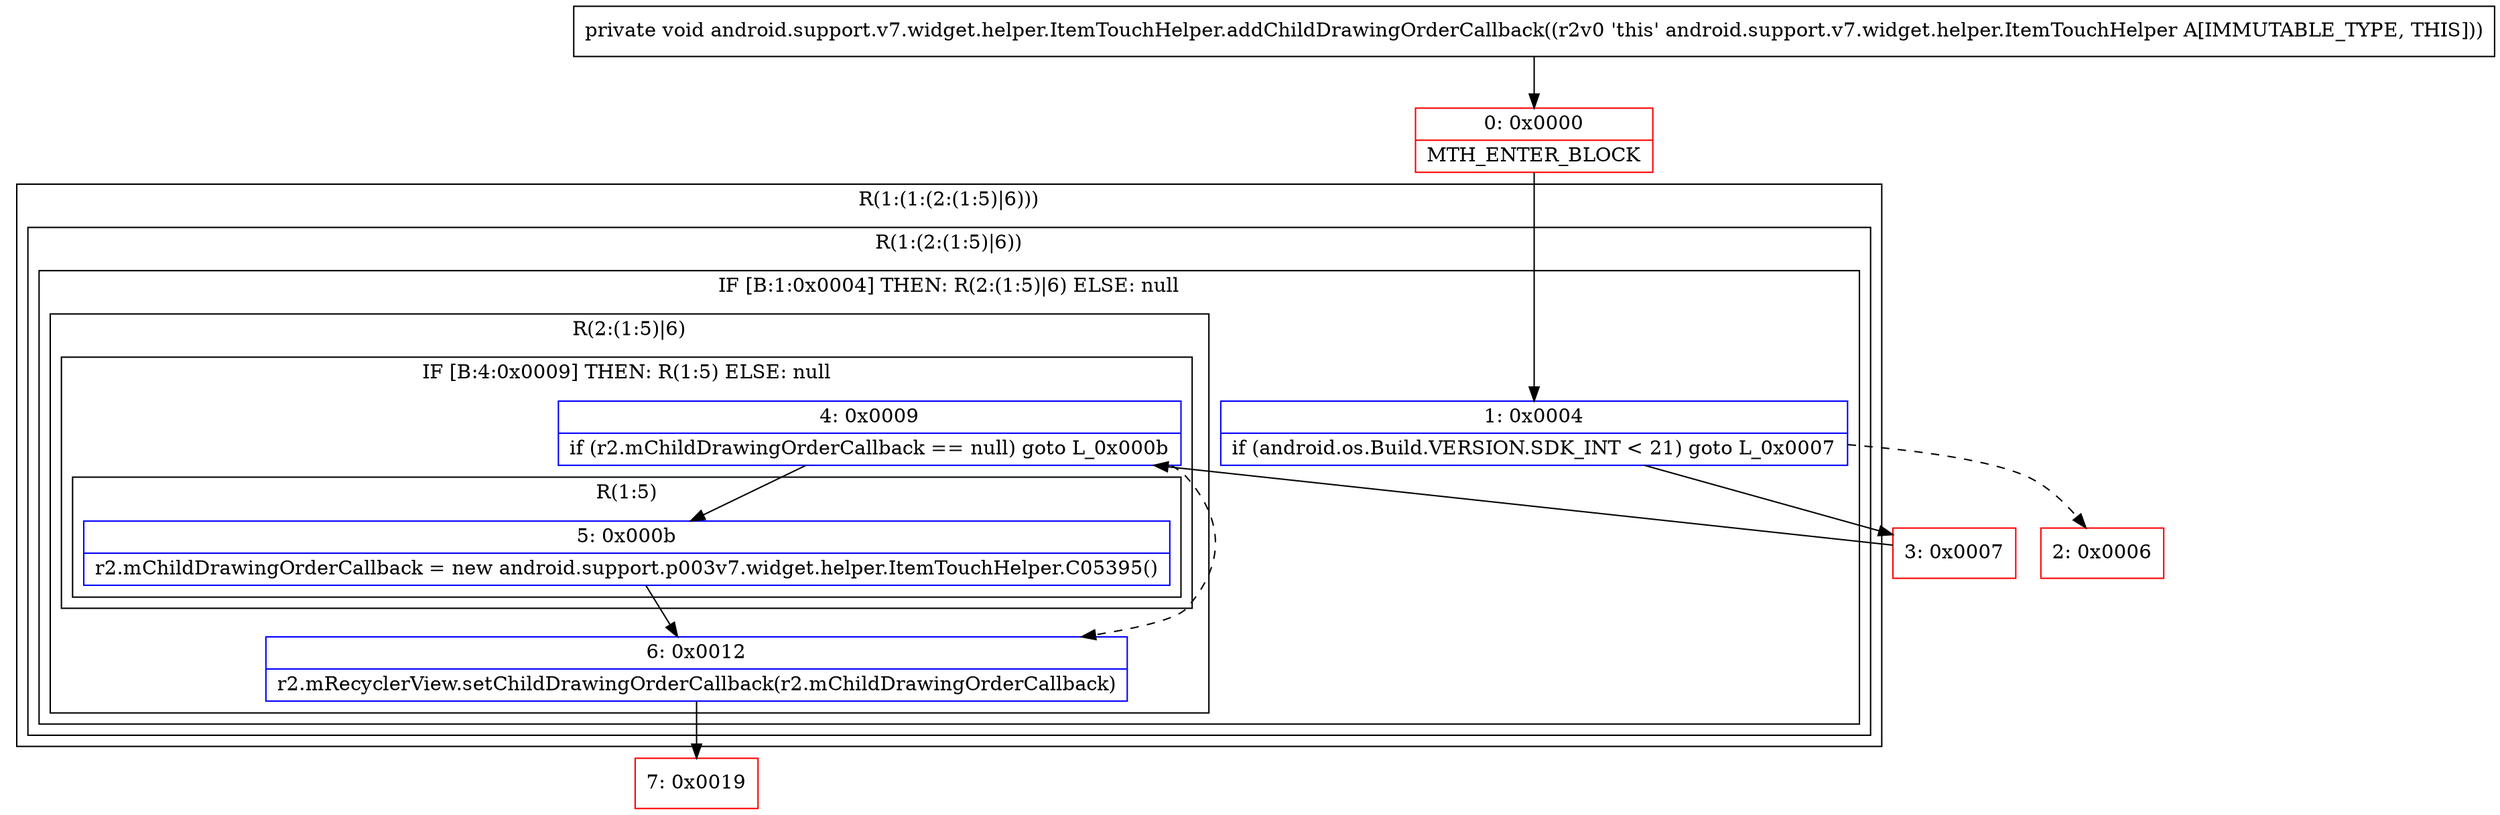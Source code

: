 digraph "CFG forandroid.support.v7.widget.helper.ItemTouchHelper.addChildDrawingOrderCallback()V" {
subgraph cluster_Region_684948696 {
label = "R(1:(1:(2:(1:5)|6)))";
node [shape=record,color=blue];
subgraph cluster_Region_2071500913 {
label = "R(1:(2:(1:5)|6))";
node [shape=record,color=blue];
subgraph cluster_IfRegion_506642646 {
label = "IF [B:1:0x0004] THEN: R(2:(1:5)|6) ELSE: null";
node [shape=record,color=blue];
Node_1 [shape=record,label="{1\:\ 0x0004|if (android.os.Build.VERSION.SDK_INT \< 21) goto L_0x0007\l}"];
subgraph cluster_Region_1054981965 {
label = "R(2:(1:5)|6)";
node [shape=record,color=blue];
subgraph cluster_IfRegion_233255413 {
label = "IF [B:4:0x0009] THEN: R(1:5) ELSE: null";
node [shape=record,color=blue];
Node_4 [shape=record,label="{4\:\ 0x0009|if (r2.mChildDrawingOrderCallback == null) goto L_0x000b\l}"];
subgraph cluster_Region_853777192 {
label = "R(1:5)";
node [shape=record,color=blue];
Node_5 [shape=record,label="{5\:\ 0x000b|r2.mChildDrawingOrderCallback = new android.support.p003v7.widget.helper.ItemTouchHelper.C05395()\l}"];
}
}
Node_6 [shape=record,label="{6\:\ 0x0012|r2.mRecyclerView.setChildDrawingOrderCallback(r2.mChildDrawingOrderCallback)\l}"];
}
}
}
}
Node_0 [shape=record,color=red,label="{0\:\ 0x0000|MTH_ENTER_BLOCK\l}"];
Node_2 [shape=record,color=red,label="{2\:\ 0x0006}"];
Node_3 [shape=record,color=red,label="{3\:\ 0x0007}"];
Node_7 [shape=record,color=red,label="{7\:\ 0x0019}"];
MethodNode[shape=record,label="{private void android.support.v7.widget.helper.ItemTouchHelper.addChildDrawingOrderCallback((r2v0 'this' android.support.v7.widget.helper.ItemTouchHelper A[IMMUTABLE_TYPE, THIS])) }"];
MethodNode -> Node_0;
Node_1 -> Node_2[style=dashed];
Node_1 -> Node_3;
Node_4 -> Node_5;
Node_4 -> Node_6[style=dashed];
Node_5 -> Node_6;
Node_6 -> Node_7;
Node_0 -> Node_1;
Node_3 -> Node_4;
}

